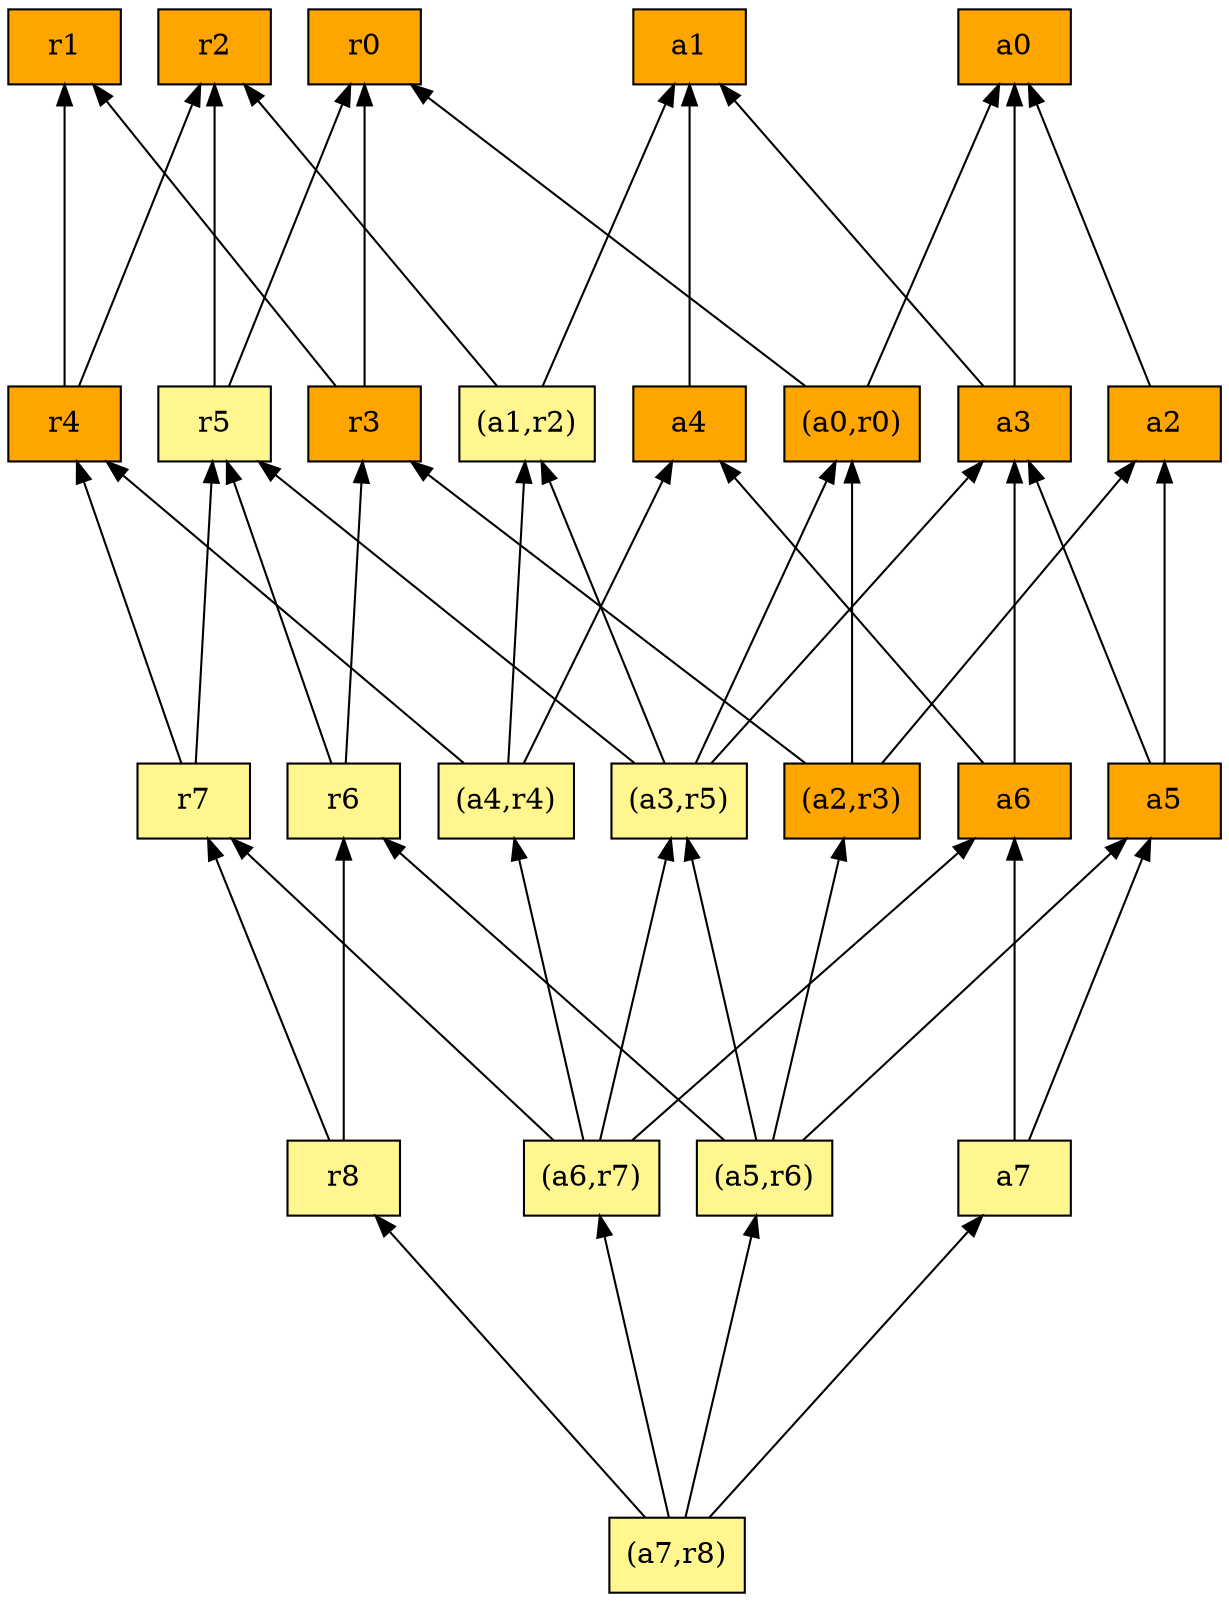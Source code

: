 digraph G {
rankdir=BT;ranksep="2.0";
"r2" [shape=record,fillcolor=orange,style=filled,label="{r2}"];
"a3" [shape=record,fillcolor=orange,style=filled,label="{a3}"];
"(a3,r5)" [shape=record,fillcolor=khaki1,style=filled,label="{(a3,r5)}"];
"(a6,r7)" [shape=record,fillcolor=khaki1,style=filled,label="{(a6,r7)}"];
"r8" [shape=record,fillcolor=khaki1,style=filled,label="{r8}"];
"r7" [shape=record,fillcolor=khaki1,style=filled,label="{r7}"];
"r4" [shape=record,fillcolor=orange,style=filled,label="{r4}"];
"a2" [shape=record,fillcolor=orange,style=filled,label="{a2}"];
"(a5,r6)" [shape=record,fillcolor=khaki1,style=filled,label="{(a5,r6)}"];
"a7" [shape=record,fillcolor=khaki1,style=filled,label="{a7}"];
"a1" [shape=record,fillcolor=orange,style=filled,label="{a1}"];
"r6" [shape=record,fillcolor=khaki1,style=filled,label="{r6}"];
"r3" [shape=record,fillcolor=orange,style=filled,label="{r3}"];
"a4" [shape=record,fillcolor=orange,style=filled,label="{a4}"];
"(a1,r2)" [shape=record,fillcolor=khaki1,style=filled,label="{(a1,r2)}"];
"(a0,r0)" [shape=record,fillcolor=orange,style=filled,label="{(a0,r0)}"];
"a6" [shape=record,fillcolor=orange,style=filled,label="{a6}"];
"(a7,r8)" [shape=record,fillcolor=khaki1,style=filled,label="{(a7,r8)}"];
"a5" [shape=record,fillcolor=orange,style=filled,label="{a5}"];
"r1" [shape=record,fillcolor=orange,style=filled,label="{r1}"];
"r0" [shape=record,fillcolor=orange,style=filled,label="{r0}"];
"(a4,r4)" [shape=record,fillcolor=khaki1,style=filled,label="{(a4,r4)}"];
"a0" [shape=record,fillcolor=orange,style=filled,label="{a0}"];
"(a2,r3)" [shape=record,fillcolor=orange,style=filled,label="{(a2,r3)}"];
"r5" [shape=record,fillcolor=khaki1,style=filled,label="{r5}"];
"a3" -> "a1"
"a3" -> "a0"
"(a3,r5)" -> "a3"
"(a3,r5)" -> "(a1,r2)"
"(a3,r5)" -> "(a0,r0)"
"(a3,r5)" -> "r5"
"(a6,r7)" -> "(a3,r5)"
"(a6,r7)" -> "a6"
"(a6,r7)" -> "r7"
"(a6,r7)" -> "(a4,r4)"
"r8" -> "r6"
"r8" -> "r7"
"r7" -> "r4"
"r7" -> "r5"
"r4" -> "r2"
"r4" -> "r1"
"a2" -> "a0"
"(a5,r6)" -> "r6"
"(a5,r6)" -> "(a3,r5)"
"(a5,r6)" -> "a5"
"(a5,r6)" -> "(a2,r3)"
"a7" -> "a6"
"a7" -> "a5"
"r6" -> "r3"
"r6" -> "r5"
"r3" -> "r1"
"r3" -> "r0"
"a4" -> "a1"
"(a1,r2)" -> "a1"
"(a1,r2)" -> "r2"
"(a0,r0)" -> "a0"
"(a0,r0)" -> "r0"
"a6" -> "a4"
"a6" -> "a3"
"(a7,r8)" -> "(a6,r7)"
"(a7,r8)" -> "r8"
"(a7,r8)" -> "(a5,r6)"
"(a7,r8)" -> "a7"
"a5" -> "a3"
"a5" -> "a2"
"(a4,r4)" -> "r4"
"(a4,r4)" -> "a4"
"(a4,r4)" -> "(a1,r2)"
"(a2,r3)" -> "r3"
"(a2,r3)" -> "a2"
"(a2,r3)" -> "(a0,r0)"
"r5" -> "r2"
"r5" -> "r0"
}